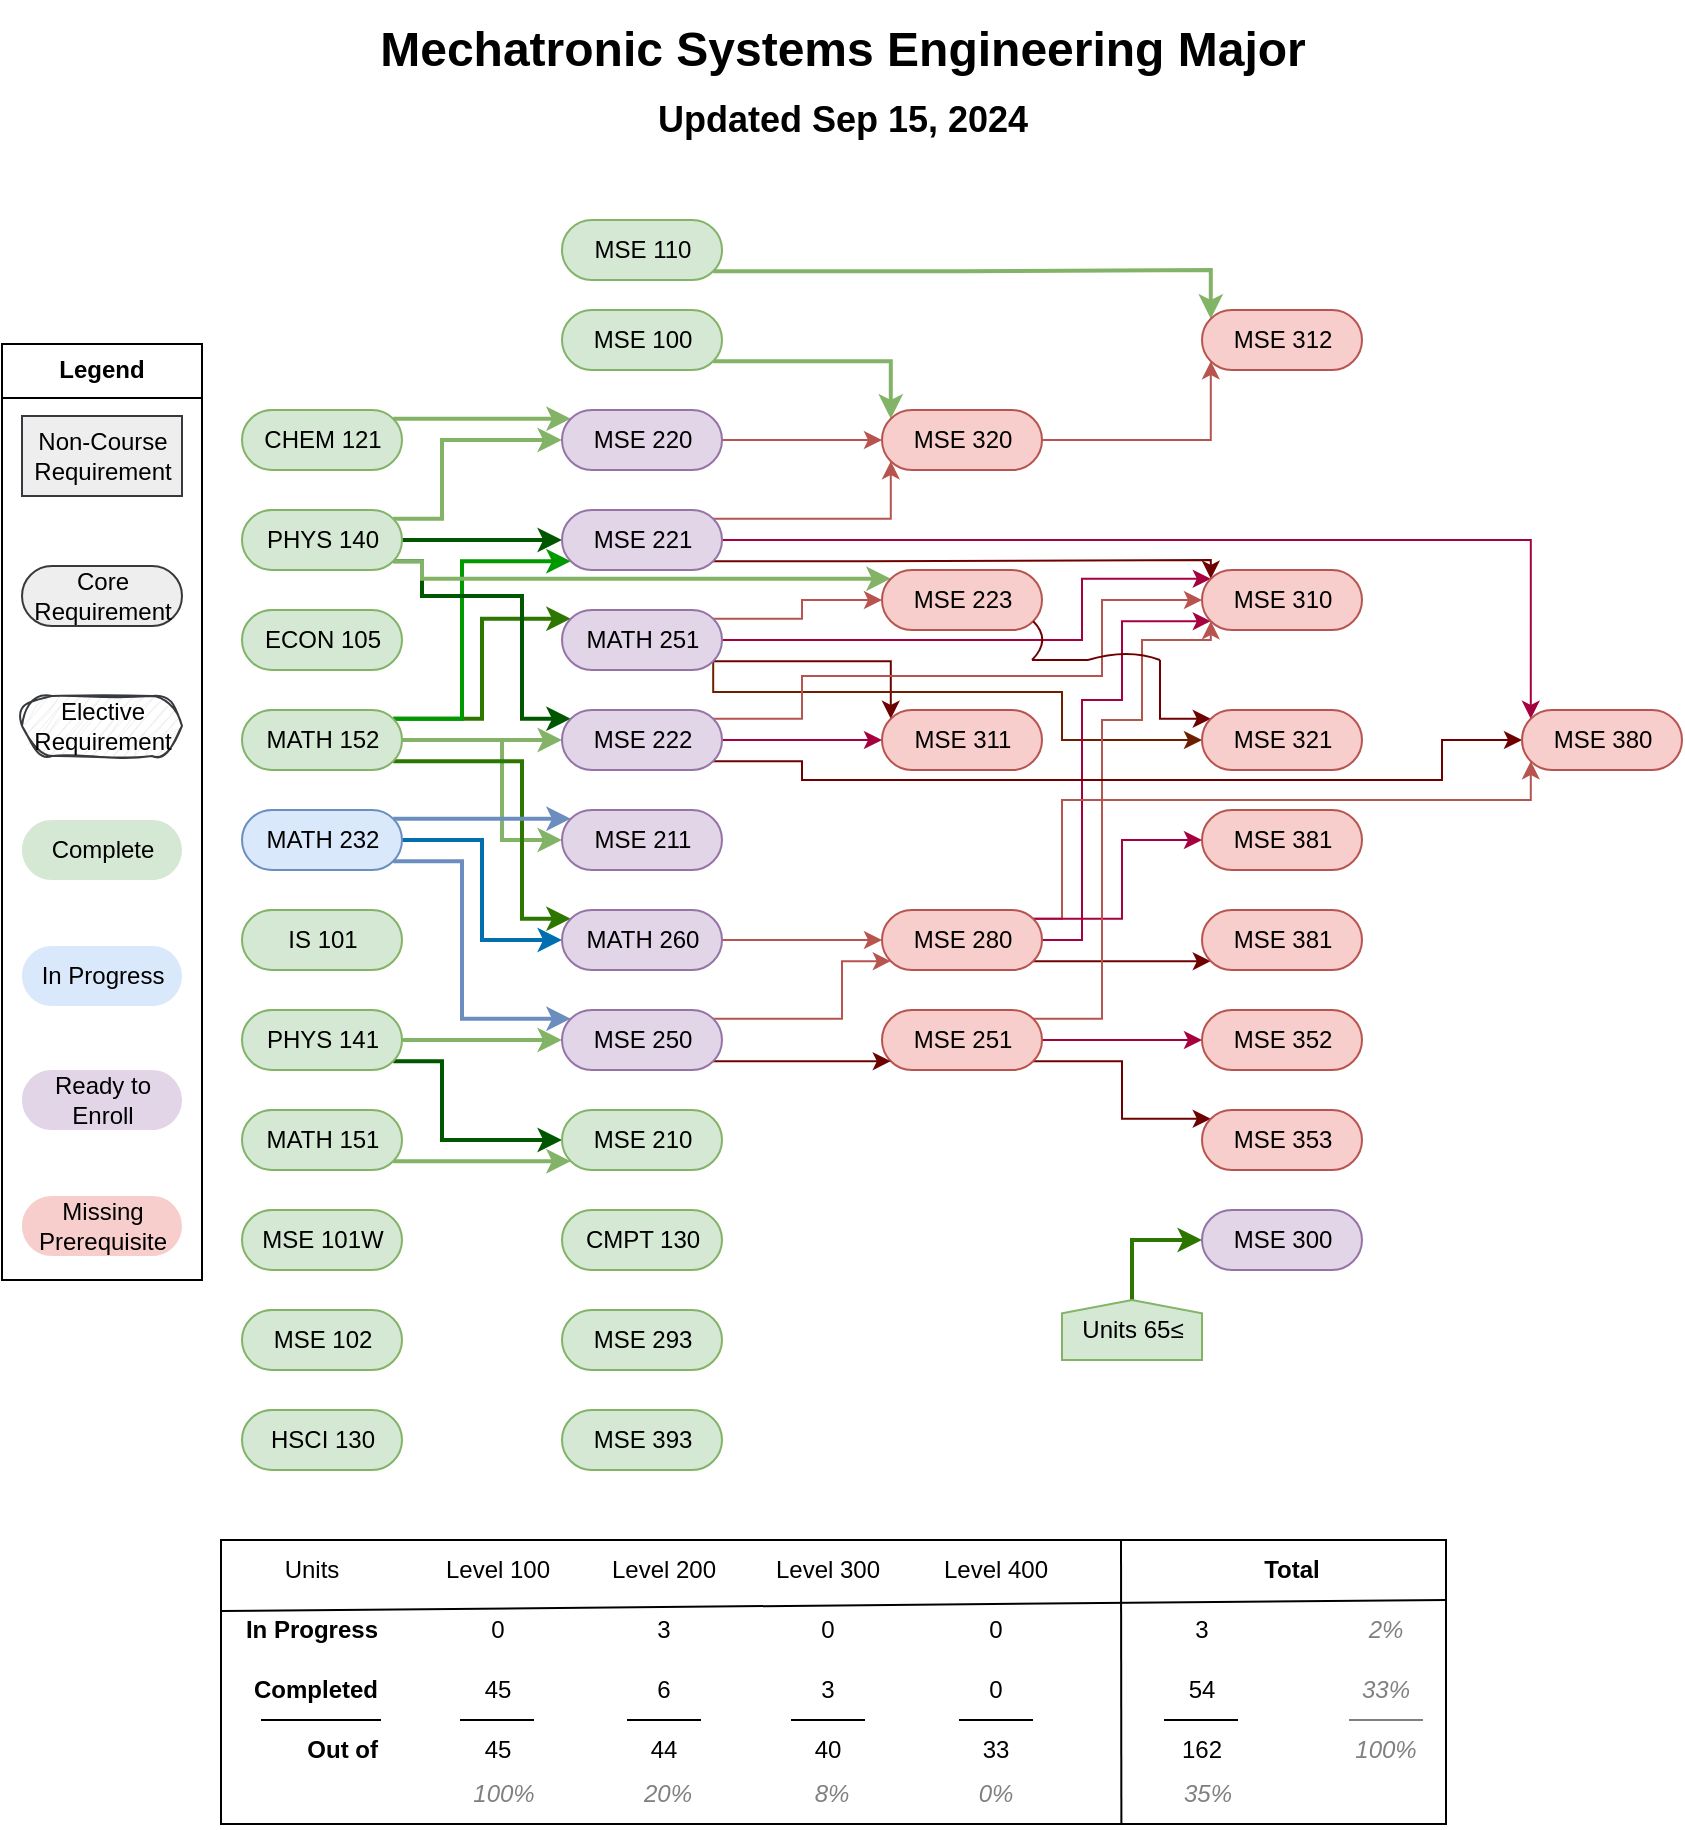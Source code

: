 <mxfile version="25.0.1">
  <diagram id="Kzw8JMVsdLsNCEqsxceb" name="Page-1">
    <mxGraphModel dx="792" dy="1141" grid="1" gridSize="2" guides="1" tooltips="1" connect="1" arrows="1" fold="1" page="1" pageScale="1" pageWidth="850" pageHeight="1100" background="#ffffff" math="0" shadow="0">
      <root>
        <mxCell id="0" />
        <mxCell id="HKDICo--rmemcoH3mQtk-15" value="Background" parent="0" visible="0" />
        <mxCell id="HKDICo--rmemcoH3mQtk-16" value="" style="rounded=0;whiteSpace=wrap;html=1;strokeColor=none;" parent="HKDICo--rmemcoH3mQtk-15" vertex="1">
          <mxGeometry y="30" width="850" height="948" as="geometry" />
        </mxCell>
        <mxCell id="1" value="Diagram" parent="0" />
        <mxCell id="Erz5tiZZ1zlOBueHpwNa-51" style="edgeStyle=orthogonalEdgeStyle;rounded=0;jumpStyle=none;orthogonalLoop=1;jettySize=auto;html=1;exitX=0;exitY=0;exitDx=75.605;exitDy=4.395;exitPerimeter=0;entryX=0;entryY=0;entryDx=4.395;entryDy=4.395;entryPerimeter=0;fillColor=#d5e8d4;strokeColor=#82b366;strokeWidth=2;" parent="1" source="Erz5tiZZ1zlOBueHpwNa-1" target="Erz5tiZZ1zlOBueHpwNa-16" edge="1">
          <mxGeometry relative="1" as="geometry" />
        </mxCell>
        <object label="CHEM 121" Course="General Chemistry I w/ Lab" Department="CHEM" Code="121" Units="4" id="Erz5tiZZ1zlOBueHpwNa-1">
          <mxCell style="html=1;dashed=0;whitespace=wrap;shape=mxgraph.dfd.start;fillColor=#d5e8d4;strokeColor=#82b366;" parent="1" vertex="1">
            <mxGeometry x="125" y="245" width="80" height="30" as="geometry" />
          </mxCell>
        </object>
        <object label="CMPT 130" Course="Intro to Computer Programming I" Department="CMPT" Code="130" Units="3" id="Erz5tiZZ1zlOBueHpwNa-2">
          <mxCell style="html=1;dashed=0;whitespace=wrap;shape=mxgraph.dfd.start;fillColor=#d5e8d4;strokeColor=#82b366;" parent="1" vertex="1">
            <mxGeometry x="285" y="645" width="80" height="30" as="geometry" />
          </mxCell>
        </object>
        <mxCell id="Erz5tiZZ1zlOBueHpwNa-30" style="edgeStyle=orthogonalEdgeStyle;rounded=0;orthogonalLoop=1;jettySize=auto;html=1;exitX=0;exitY=0;exitDx=75.605;exitDy=25.605;exitPerimeter=0;entryX=0;entryY=0;entryDx=4.395;entryDy=25.605;entryPerimeter=0;fillColor=#d5e8d4;strokeColor=#82b366;strokeWidth=2;" parent="1" source="Erz5tiZZ1zlOBueHpwNa-3" target="Erz5tiZZ1zlOBueHpwNa-19" edge="1">
          <mxGeometry relative="1" as="geometry" />
        </mxCell>
        <object label="MATH 151" Course="Calculus I with Review" Department="MATH" Code="150" Units="4" id="Erz5tiZZ1zlOBueHpwNa-3">
          <mxCell style="html=1;dashed=0;whitespace=wrap;shape=mxgraph.dfd.start;fillColor=#d5e8d4;strokeColor=#82b366;" parent="1" vertex="1">
            <mxGeometry x="125" y="595" width="80" height="30" as="geometry" />
          </mxCell>
        </object>
        <mxCell id="Erz5tiZZ1zlOBueHpwNa-44" style="edgeStyle=orthogonalEdgeStyle;rounded=0;orthogonalLoop=1;jettySize=auto;html=1;exitX=0;exitY=0;exitDx=75.605;exitDy=4.395;exitPerimeter=0;entryX=0;entryY=0;entryDx=4.395;entryDy=4.395;entryPerimeter=0;fillColor=#60a917;strokeColor=#2D7600;strokeWidth=2;" parent="1" source="Erz5tiZZ1zlOBueHpwNa-4" target="Erz5tiZZ1zlOBueHpwNa-18" edge="1">
          <mxGeometry relative="1" as="geometry">
            <Array as="points">
              <mxPoint x="245" y="399" />
              <mxPoint x="245" y="349" />
            </Array>
          </mxGeometry>
        </mxCell>
        <mxCell id="Erz5tiZZ1zlOBueHpwNa-45" style="edgeStyle=orthogonalEdgeStyle;rounded=0;orthogonalLoop=1;jettySize=auto;html=1;exitX=1;exitY=0.5;exitDx=0;exitDy=0;exitPerimeter=0;entryX=0;entryY=0.5;entryDx=0;entryDy=0;entryPerimeter=0;fillColor=#d5e8d4;strokeColor=#82b366;strokeWidth=2;gradientColor=#97d077;" parent="1" source="Erz5tiZZ1zlOBueHpwNa-4" target="Erz5tiZZ1zlOBueHpwNa-15" edge="1">
          <mxGeometry relative="1" as="geometry">
            <Array as="points">
              <mxPoint x="255" y="410" />
              <mxPoint x="255" y="460" />
            </Array>
          </mxGeometry>
        </mxCell>
        <mxCell id="Erz5tiZZ1zlOBueHpwNa-48" style="edgeStyle=orthogonalEdgeStyle;rounded=0;orthogonalLoop=1;jettySize=auto;html=1;exitX=0;exitY=0;exitDx=75.605;exitDy=25.605;exitPerimeter=0;entryX=0;entryY=0;entryDx=4.395;entryDy=4.395;entryPerimeter=0;jumpStyle=none;fillColor=#60a917;strokeColor=#2D7600;strokeWidth=2;" parent="1" source="Erz5tiZZ1zlOBueHpwNa-4" target="Erz5tiZZ1zlOBueHpwNa-17" edge="1">
          <mxGeometry relative="1" as="geometry">
            <Array as="points">
              <mxPoint x="265" y="421" />
              <mxPoint x="265" y="499" />
            </Array>
          </mxGeometry>
        </mxCell>
        <mxCell id="Erz5tiZZ1zlOBueHpwNa-54" style="edgeStyle=orthogonalEdgeStyle;rounded=0;jumpStyle=none;orthogonalLoop=1;jettySize=auto;html=1;exitX=0;exitY=0;exitDx=75.605;exitDy=4.395;exitPerimeter=0;entryX=0;entryY=0;entryDx=4.395;entryDy=25.605;entryPerimeter=0;fillColor=#cdeb8b;strokeColor=#009900;strokeWidth=2;" parent="1" source="Erz5tiZZ1zlOBueHpwNa-4" target="Erz5tiZZ1zlOBueHpwNa-27" edge="1">
          <mxGeometry relative="1" as="geometry">
            <Array as="points">
              <mxPoint x="235" y="399" />
              <mxPoint x="235" y="321" />
            </Array>
          </mxGeometry>
        </mxCell>
        <mxCell id="Erz5tiZZ1zlOBueHpwNa-57" style="edgeStyle=orthogonalEdgeStyle;rounded=0;jumpStyle=none;orthogonalLoop=1;jettySize=auto;html=1;exitX=1;exitY=0.5;exitDx=0;exitDy=0;exitPerimeter=0;entryX=0;entryY=0.5;entryDx=0;entryDy=0;entryPerimeter=0;fillColor=#d5e8d4;strokeColor=#82b366;strokeWidth=2;gradientColor=#97d077;" parent="1" source="Erz5tiZZ1zlOBueHpwNa-4" target="Erz5tiZZ1zlOBueHpwNa-26" edge="1">
          <mxGeometry relative="1" as="geometry" />
        </mxCell>
        <object label="MATH 152" Course="Calculus II" Department="MATH" Code="152" Units="3" id="Erz5tiZZ1zlOBueHpwNa-4">
          <mxCell style="html=1;dashed=0;whitespace=wrap;shape=mxgraph.dfd.start;fillColor=#d5e8d4;strokeColor=#82b366;" parent="1" vertex="1">
            <mxGeometry x="125" y="395" width="80" height="30" as="geometry" />
          </mxCell>
        </object>
        <mxCell id="Erz5tiZZ1zlOBueHpwNa-88" style="edgeStyle=orthogonalEdgeStyle;rounded=0;jumpStyle=none;orthogonalLoop=1;jettySize=auto;html=1;exitX=0;exitY=0;exitDx=75.605;exitDy=25.605;exitPerimeter=0;entryX=0;entryY=0;entryDx=4.395;entryDy=4.395;entryPerimeter=0;fillColor=#d5e8d4;strokeColor=#82b366;strokeWidth=2;" parent="1" source="Erz5tiZZ1zlOBueHpwNa-5" target="Erz5tiZZ1zlOBueHpwNa-85" edge="1">
          <mxGeometry relative="1" as="geometry" />
        </mxCell>
        <object label="MSE 100" Course="Engineering Graphics and Design" Department="MSE" Code="100" Units="3" id="Erz5tiZZ1zlOBueHpwNa-5">
          <mxCell style="html=1;dashed=0;whitespace=wrap;shape=mxgraph.dfd.start;fillColor=#d5e8d4;strokeColor=#82b366;" parent="1" vertex="1">
            <mxGeometry x="285" y="195" width="80" height="30" as="geometry" />
          </mxCell>
        </object>
        <object label="MSE 101W" Course="Process, Form, and Convention in Professional Genres" Department="MSE" Code="101W" Units="3" id="Erz5tiZZ1zlOBueHpwNa-6">
          <mxCell style="html=1;dashed=0;whitespace=wrap;shape=mxgraph.dfd.start;fillColor=#d5e8d4;strokeColor=#82b366;" parent="1" vertex="1">
            <mxGeometry x="125" y="645" width="80" height="30" as="geometry" />
          </mxCell>
        </object>
        <object label="MSE 102" Course="Applied Science, Technology, and Society" Department="MSE" Code="102" Units="3" id="Erz5tiZZ1zlOBueHpwNa-7">
          <mxCell style="html=1;dashed=0;whitespace=wrap;shape=mxgraph.dfd.start;fillColor=#d5e8d4;strokeColor=#82b366;" parent="1" vertex="1">
            <mxGeometry x="125" y="695" width="80" height="30" as="geometry" />
          </mxCell>
        </object>
        <mxCell id="Erz5tiZZ1zlOBueHpwNa-92" style="edgeStyle=orthogonalEdgeStyle;rounded=0;jumpStyle=none;orthogonalLoop=1;jettySize=auto;html=1;exitX=0;exitY=0;exitDx=75.605;exitDy=25.605;exitPerimeter=0;entryX=0;entryY=0;entryDx=4.395;entryDy=4.395;entryPerimeter=0;strokeWidth=2;fillColor=#d5e8d4;strokeColor=#82b366;" parent="1" source="Erz5tiZZ1zlOBueHpwNa-8" target="Erz5tiZZ1zlOBueHpwNa-84" edge="1">
          <mxGeometry relative="1" as="geometry" />
        </mxCell>
        <object label="MSE 110" Course="Mechatronics Design I" Department="MSE" Code="110" Units="3" id="Erz5tiZZ1zlOBueHpwNa-8">
          <mxCell style="html=1;dashed=0;whitespace=wrap;shape=mxgraph.dfd.start;fillColor=#d5e8d4;strokeColor=#82b366;" parent="1" vertex="1">
            <mxGeometry x="285" y="150" width="80" height="30" as="geometry" />
          </mxCell>
        </object>
        <mxCell id="Erz5tiZZ1zlOBueHpwNa-52" style="edgeStyle=orthogonalEdgeStyle;rounded=0;jumpStyle=none;orthogonalLoop=1;jettySize=auto;html=1;exitX=0;exitY=0;exitDx=75.605;exitDy=4.395;exitPerimeter=0;entryX=0;entryY=0.5;entryDx=0;entryDy=0;entryPerimeter=0;fillColor=#d5e8d4;strokeColor=#82b366;strokeWidth=2;" parent="1" source="Erz5tiZZ1zlOBueHpwNa-9" target="Erz5tiZZ1zlOBueHpwNa-16" edge="1">
          <mxGeometry relative="1" as="geometry">
            <Array as="points">
              <mxPoint x="225" y="299" />
              <mxPoint x="225" y="260" />
            </Array>
          </mxGeometry>
        </mxCell>
        <mxCell id="Erz5tiZZ1zlOBueHpwNa-53" style="edgeStyle=orthogonalEdgeStyle;rounded=0;jumpStyle=none;orthogonalLoop=1;jettySize=auto;html=1;exitX=1;exitY=0.5;exitDx=0;exitDy=0;exitPerimeter=0;entryX=0;entryY=0.5;entryDx=0;entryDy=0;entryPerimeter=0;fillColor=#008a00;strokeColor=#005700;strokeWidth=2;" parent="1" source="Erz5tiZZ1zlOBueHpwNa-9" target="Erz5tiZZ1zlOBueHpwNa-27" edge="1">
          <mxGeometry relative="1" as="geometry" />
        </mxCell>
        <mxCell id="Erz5tiZZ1zlOBueHpwNa-56" style="edgeStyle=orthogonalEdgeStyle;rounded=0;jumpStyle=none;orthogonalLoop=1;jettySize=auto;html=1;exitX=0;exitY=0;exitDx=75.605;exitDy=25.605;exitPerimeter=0;entryX=0;entryY=0;entryDx=4.395;entryDy=4.395;entryPerimeter=0;fillColor=#008a00;strokeColor=#005700;strokeWidth=2;" parent="1" source="Erz5tiZZ1zlOBueHpwNa-9" target="Erz5tiZZ1zlOBueHpwNa-26" edge="1">
          <mxGeometry relative="1" as="geometry">
            <Array as="points">
              <mxPoint x="215" y="321" />
              <mxPoint x="215" y="338" />
              <mxPoint x="265" y="338" />
              <mxPoint x="265" y="399" />
            </Array>
          </mxGeometry>
        </mxCell>
        <mxCell id="Erz5tiZZ1zlOBueHpwNa-65" style="edgeStyle=orthogonalEdgeStyle;rounded=0;jumpStyle=none;orthogonalLoop=1;jettySize=auto;html=1;exitX=0;exitY=0;exitDx=75.605;exitDy=25.605;exitPerimeter=0;entryX=0;entryY=0;entryDx=4.395;entryDy=4.395;entryPerimeter=0;fillColor=#d5e8d4;strokeColor=#82b366;strokeWidth=2;" parent="1" source="Erz5tiZZ1zlOBueHpwNa-9" target="Erz5tiZZ1zlOBueHpwNa-25" edge="1">
          <mxGeometry relative="1" as="geometry">
            <Array as="points">
              <mxPoint x="215" y="321" />
              <mxPoint x="215" y="329" />
            </Array>
          </mxGeometry>
        </mxCell>
        <object label="PHYS 140" Course="Studio Physics - Mechanics and Modern Physics" Department="PHYS" Code="140" Units="4" id="Erz5tiZZ1zlOBueHpwNa-9">
          <mxCell style="html=1;dashed=0;whitespace=wrap;shape=mxgraph.dfd.start;fillColor=#d5e8d4;strokeColor=#82b366;" parent="1" vertex="1">
            <mxGeometry x="125" y="295" width="80" height="30" as="geometry" />
          </mxCell>
        </object>
        <mxCell id="Erz5tiZZ1zlOBueHpwNa-66" style="edgeStyle=orthogonalEdgeStyle;rounded=0;jumpStyle=none;orthogonalLoop=1;jettySize=auto;html=1;exitX=0;exitY=0;exitDx=75.605;exitDy=25.605;exitPerimeter=0;entryX=0;entryY=0.5;entryDx=0;entryDy=0;entryPerimeter=0;fillColor=#008a00;strokeColor=#005700;strokeWidth=2;" parent="1" source="Erz5tiZZ1zlOBueHpwNa-10" target="Erz5tiZZ1zlOBueHpwNa-19" edge="1">
          <mxGeometry relative="1" as="geometry">
            <Array as="points">
              <mxPoint x="225" y="571" />
              <mxPoint x="225" y="610" />
            </Array>
          </mxGeometry>
        </mxCell>
        <mxCell id="Erz5tiZZ1zlOBueHpwNa-67" style="edgeStyle=orthogonalEdgeStyle;rounded=0;jumpStyle=none;orthogonalLoop=1;jettySize=auto;html=1;exitX=1;exitY=0.5;exitDx=0;exitDy=0;exitPerimeter=0;entryX=0;entryY=0.5;entryDx=0;entryDy=0;entryPerimeter=0;fillColor=#d5e8d4;strokeColor=#82b366;strokeWidth=2;" parent="1" source="Erz5tiZZ1zlOBueHpwNa-10" target="Erz5tiZZ1zlOBueHpwNa-24" edge="1">
          <mxGeometry relative="1" as="geometry" />
        </mxCell>
        <object label="PHYS 141" Course="Studio Physics - Optics, Electricity and Magnetism" Department="PHYS" Code="141" Units="4" id="Erz5tiZZ1zlOBueHpwNa-10">
          <mxCell style="html=1;dashed=0;whitespace=wrap;shape=mxgraph.dfd.start;fillColor=#d5e8d4;strokeColor=#82b366;" parent="1" vertex="1">
            <mxGeometry x="125" y="545" width="80" height="30" as="geometry" />
          </mxCell>
        </object>
        <object label="ECON 105" Course="Principles of Macroeconomics" Department="ECON" Code="105" Units="4" id="Erz5tiZZ1zlOBueHpwNa-11">
          <mxCell style="html=1;dashed=0;whitespace=wrap;shape=mxgraph.dfd.start;fillColor=#d5e8d4;strokeColor=#82b366;" parent="1" vertex="1">
            <mxGeometry x="125" y="345" width="80" height="30" as="geometry" />
          </mxCell>
        </object>
        <object label="HSCI 130" Course="Foundations of Health Science" Department="HSCI" Code="130" Units="4" id="Erz5tiZZ1zlOBueHpwNa-12">
          <mxCell style="html=1;dashed=0;whitespace=wrap;shape=mxgraph.dfd.start;fillColor=#d5e8d4;strokeColor=#82b366;" parent="1" vertex="1">
            <mxGeometry x="125" y="745" width="80" height="30" as="geometry" />
          </mxCell>
        </object>
        <object label="IS 101" Course="Global Challenges of the 21st Century: An Introduction to International Studies" Department="IS" Code="101" Units="3" id="Erz5tiZZ1zlOBueHpwNa-13">
          <mxCell style="html=1;dashed=0;whitespace=wrap;shape=mxgraph.dfd.start;fillColor=#d5e8d4;strokeColor=#82b366;" parent="1" vertex="1">
            <mxGeometry x="125" y="495" width="80" height="30" as="geometry" />
          </mxCell>
        </object>
        <mxCell id="Erz5tiZZ1zlOBueHpwNa-47" style="edgeStyle=orthogonalEdgeStyle;rounded=0;orthogonalLoop=1;jettySize=auto;html=1;exitX=1;exitY=0.5;exitDx=0;exitDy=0;exitPerimeter=0;entryX=0;entryY=0.5;entryDx=0;entryDy=0;entryPerimeter=0;fillColor=#1ba1e2;strokeColor=#006EAF;strokeWidth=2;" parent="1" source="Erz5tiZZ1zlOBueHpwNa-14" target="Erz5tiZZ1zlOBueHpwNa-17" edge="1">
          <mxGeometry relative="1" as="geometry" />
        </mxCell>
        <mxCell id="Erz5tiZZ1zlOBueHpwNa-68" style="edgeStyle=orthogonalEdgeStyle;rounded=0;jumpStyle=none;orthogonalLoop=1;jettySize=auto;html=1;exitX=0;exitY=0;exitDx=75.605;exitDy=4.395;exitPerimeter=0;entryX=0;entryY=0;entryDx=4.395;entryDy=4.395;entryPerimeter=0;strokeWidth=2;fillColor=#dae8fc;strokeColor=#6c8ebf;" parent="1" source="Erz5tiZZ1zlOBueHpwNa-14" target="Erz5tiZZ1zlOBueHpwNa-15" edge="1">
          <mxGeometry relative="1" as="geometry" />
        </mxCell>
        <mxCell id="Erz5tiZZ1zlOBueHpwNa-69" style="edgeStyle=orthogonalEdgeStyle;rounded=0;jumpStyle=none;orthogonalLoop=1;jettySize=auto;html=1;exitX=0;exitY=0;exitDx=75.605;exitDy=25.605;exitPerimeter=0;entryX=0;entryY=0;entryDx=4.395;entryDy=4.395;entryPerimeter=0;fillColor=#dae8fc;strokeColor=#6c8ebf;strokeWidth=2;" parent="1" source="Erz5tiZZ1zlOBueHpwNa-14" target="Erz5tiZZ1zlOBueHpwNa-24" edge="1">
          <mxGeometry relative="1" as="geometry">
            <Array as="points">
              <mxPoint x="235" y="471" />
              <mxPoint x="235" y="549" />
            </Array>
          </mxGeometry>
        </mxCell>
        <object label="MATH 232" Course="Applied Linear Algebra" Department="MATH" Code="232" Units="3" id="Erz5tiZZ1zlOBueHpwNa-14">
          <mxCell style="html=1;dashed=0;whitespace=wrap;shape=mxgraph.dfd.start;fillColor=#dae8fc;strokeColor=#6c8ebf;" parent="1" vertex="1">
            <mxGeometry x="125" y="445" width="80" height="30" as="geometry" />
          </mxCell>
        </object>
        <object label="MSE 211" Course="Computational Methods for Engineers" Department="MSE" Code="211" Units="3" id="Erz5tiZZ1zlOBueHpwNa-15">
          <mxCell style="html=1;dashed=0;whitespace=wrap;shape=mxgraph.dfd.start;fillColor=#e1d5e7;strokeColor=#9673a6;" parent="1" vertex="1">
            <mxGeometry x="285" y="445" width="80" height="30" as="geometry" />
          </mxCell>
        </object>
        <mxCell id="Erz5tiZZ1zlOBueHpwNa-87" style="edgeStyle=orthogonalEdgeStyle;rounded=0;jumpStyle=none;orthogonalLoop=1;jettySize=auto;html=1;exitX=1;exitY=0.5;exitDx=0;exitDy=0;exitPerimeter=0;entryX=0;entryY=0.5;entryDx=0;entryDy=0;entryPerimeter=0;fillColor=#f8cecc;strokeColor=#b85450;" parent="1" source="Erz5tiZZ1zlOBueHpwNa-16" target="Erz5tiZZ1zlOBueHpwNa-85" edge="1">
          <mxGeometry relative="1" as="geometry" />
        </mxCell>
        <object label="MSE 220" Course="Engineering Materials" Department="MSE" Code="220" Units="3" id="Erz5tiZZ1zlOBueHpwNa-16">
          <mxCell style="html=1;dashed=0;whitespace=wrap;shape=mxgraph.dfd.start;fillColor=#e1d5e7;strokeColor=#9673a6;" parent="1" vertex="1">
            <mxGeometry x="285" y="245" width="80" height="30" as="geometry" />
          </mxCell>
        </object>
        <mxCell id="Erz5tiZZ1zlOBueHpwNa-73" style="edgeStyle=orthogonalEdgeStyle;rounded=0;jumpStyle=none;orthogonalLoop=1;jettySize=auto;html=1;exitX=1;exitY=0.5;exitDx=0;exitDy=0;exitPerimeter=0;entryX=0;entryY=0.5;entryDx=0;entryDy=0;entryPerimeter=0;fillColor=#f8cecc;strokeColor=#b85450;" parent="1" source="Erz5tiZZ1zlOBueHpwNa-17" target="Erz5tiZZ1zlOBueHpwNa-22" edge="1">
          <mxGeometry relative="1" as="geometry" />
        </mxCell>
        <object label="MATH 260" Course="Introduction to Ordinary Differential Equations" Department="MATH" Code="260" Units="3" id="Erz5tiZZ1zlOBueHpwNa-17">
          <mxCell style="html=1;dashed=0;whitespace=wrap;shape=mxgraph.dfd.start;fillColor=#e1d5e7;strokeColor=#9673a6;" parent="1" vertex="1">
            <mxGeometry x="285" y="495" width="80" height="30" as="geometry" />
          </mxCell>
        </object>
        <mxCell id="Erz5tiZZ1zlOBueHpwNa-74" style="edgeStyle=orthogonalEdgeStyle;rounded=0;jumpStyle=none;orthogonalLoop=1;jettySize=auto;html=1;exitX=0;exitY=0;exitDx=75.605;exitDy=4.395;exitPerimeter=0;entryX=0;entryY=0.5;entryDx=0;entryDy=0;entryPerimeter=0;fillColor=#f8cecc;strokeColor=#b85450;" parent="1" source="Erz5tiZZ1zlOBueHpwNa-18" target="Erz5tiZZ1zlOBueHpwNa-25" edge="1">
          <mxGeometry relative="1" as="geometry" />
        </mxCell>
        <mxCell id="Erz5tiZZ1zlOBueHpwNa-77" style="edgeStyle=orthogonalEdgeStyle;rounded=0;jumpStyle=none;orthogonalLoop=1;jettySize=auto;html=1;exitX=1;exitY=0.5;exitDx=0;exitDy=0;exitPerimeter=0;entryX=0;entryY=0;entryDx=4.395;entryDy=4.395;entryPerimeter=0;fillColor=#d80073;strokeColor=#A50040;" parent="1" source="Erz5tiZZ1zlOBueHpwNa-18" target="Erz5tiZZ1zlOBueHpwNa-75" edge="1">
          <mxGeometry relative="1" as="geometry">
            <Array as="points">
              <mxPoint x="545" y="360" />
              <mxPoint x="545" y="329" />
            </Array>
          </mxGeometry>
        </mxCell>
        <mxCell id="Erz5tiZZ1zlOBueHpwNa-82" style="edgeStyle=orthogonalEdgeStyle;rounded=0;jumpStyle=none;orthogonalLoop=1;jettySize=auto;html=1;exitX=0;exitY=0;exitDx=75.605;exitDy=25.605;exitPerimeter=0;entryX=0;entryY=0;entryDx=4.395;entryDy=4.395;entryPerimeter=0;fillColor=#a20025;strokeColor=#6F0000;" parent="1" source="Erz5tiZZ1zlOBueHpwNa-18" target="Erz5tiZZ1zlOBueHpwNa-81" edge="1">
          <mxGeometry relative="1" as="geometry" />
        </mxCell>
        <mxCell id="Erz5tiZZ1zlOBueHpwNa-100" style="edgeStyle=orthogonalEdgeStyle;rounded=0;jumpStyle=none;orthogonalLoop=1;jettySize=auto;html=1;exitX=0;exitY=0;exitDx=75.605;exitDy=25.605;exitPerimeter=0;entryX=0;entryY=0.5;entryDx=0;entryDy=0;entryPerimeter=0;fillColor=#a0522d;strokeColor=#6D1F00;" parent="1" source="Erz5tiZZ1zlOBueHpwNa-18" target="Erz5tiZZ1zlOBueHpwNa-98" edge="1">
          <mxGeometry relative="1" as="geometry">
            <Array as="points">
              <mxPoint x="361" y="386" />
              <mxPoint x="535" y="386" />
              <mxPoint x="535" y="410" />
            </Array>
          </mxGeometry>
        </mxCell>
        <object label="MATH 251" Course="Calculus III" Department="MATH" Code="251" Units="3" id="Erz5tiZZ1zlOBueHpwNa-18">
          <mxCell style="html=1;dashed=0;whitespace=wrap;shape=mxgraph.dfd.start;fillColor=#e1d5e7;strokeColor=#9673a6;" parent="1" vertex="1">
            <mxGeometry x="285" y="345" width="80" height="30" as="geometry" />
          </mxCell>
        </object>
        <object label="MSE 210" Course="Engineering Measurement and Data Analysis" Department="MSE" Code="210" Units="3" id="Erz5tiZZ1zlOBueHpwNa-19">
          <mxCell style="html=1;dashed=0;whitespace=wrap;shape=mxgraph.dfd.start;fillColor=#d5e8d4;strokeColor=#82b366;" parent="1" vertex="1">
            <mxGeometry x="285" y="595" width="80" height="30" as="geometry" />
          </mxCell>
        </object>
        <object label="MSE 393" Course="Engineering Graphics and Design" Department="MSE" Code="100" Units="3" id="Erz5tiZZ1zlOBueHpwNa-20">
          <mxCell style="html=1;dashed=0;whitespace=wrap;shape=mxgraph.dfd.start;fillColor=#d5e8d4;strokeColor=#82b366;" parent="1" vertex="1">
            <mxGeometry x="285" y="745" width="80" height="30" as="geometry" />
          </mxCell>
        </object>
        <object label="MSE 293" Course="Engineering Graphics and Design" Department="MSE" Code="100" Units="3" id="Erz5tiZZ1zlOBueHpwNa-21">
          <mxCell style="html=1;dashed=0;whitespace=wrap;shape=mxgraph.dfd.start;fillColor=#d5e8d4;strokeColor=#82b366;" parent="1" vertex="1">
            <mxGeometry x="285" y="695" width="80" height="30" as="geometry" />
          </mxCell>
        </object>
        <mxCell id="Erz5tiZZ1zlOBueHpwNa-79" style="edgeStyle=orthogonalEdgeStyle;rounded=0;jumpStyle=none;orthogonalLoop=1;jettySize=auto;html=1;exitX=1;exitY=0.5;exitDx=0;exitDy=0;exitPerimeter=0;entryX=0;entryY=0;entryDx=4.395;entryDy=25.605;entryPerimeter=0;fillColor=#d80073;strokeColor=#A50040;" parent="1" source="Erz5tiZZ1zlOBueHpwNa-22" target="Erz5tiZZ1zlOBueHpwNa-75" edge="1">
          <mxGeometry relative="1" as="geometry">
            <Array as="points">
              <mxPoint x="545" y="510" />
              <mxPoint x="545" y="390" />
              <mxPoint x="565" y="390" />
              <mxPoint x="565" y="351" />
            </Array>
          </mxGeometry>
        </mxCell>
        <mxCell id="Erz5tiZZ1zlOBueHpwNa-106" style="edgeStyle=orthogonalEdgeStyle;rounded=0;jumpStyle=none;orthogonalLoop=1;jettySize=auto;html=1;exitX=0;exitY=0;exitDx=75.605;exitDy=25.605;exitPerimeter=0;entryX=0;entryY=0;entryDx=4.395;entryDy=25.605;entryPerimeter=0;fillColor=#a20025;strokeColor=#6F0000;" parent="1" source="Erz5tiZZ1zlOBueHpwNa-22" target="Erz5tiZZ1zlOBueHpwNa-93" edge="1">
          <mxGeometry relative="1" as="geometry" />
        </mxCell>
        <mxCell id="Erz5tiZZ1zlOBueHpwNa-110" style="edgeStyle=orthogonalEdgeStyle;rounded=0;jumpStyle=none;orthogonalLoop=1;jettySize=auto;html=1;exitX=0;exitY=0;exitDx=75.605;exitDy=4.395;exitPerimeter=0;entryX=0;entryY=0;entryDx=4.395;entryDy=25.605;entryPerimeter=0;fillColor=#f8cecc;strokeColor=#b85450;" parent="1" source="Erz5tiZZ1zlOBueHpwNa-22" target="Erz5tiZZ1zlOBueHpwNa-107" edge="1">
          <mxGeometry relative="1" as="geometry">
            <Array as="points">
              <mxPoint x="535" y="499" />
              <mxPoint x="535" y="440" />
              <mxPoint x="769" y="440" />
            </Array>
          </mxGeometry>
        </mxCell>
        <mxCell id="Erz5tiZZ1zlOBueHpwNa-112" style="edgeStyle=orthogonalEdgeStyle;rounded=0;jumpStyle=none;orthogonalLoop=1;jettySize=auto;html=1;exitX=0;exitY=0;exitDx=75.605;exitDy=4.395;exitPerimeter=0;entryX=0;entryY=0.5;entryDx=0;entryDy=0;entryPerimeter=0;fillColor=#d80073;strokeColor=#A50040;" parent="1" source="Erz5tiZZ1zlOBueHpwNa-22" target="Erz5tiZZ1zlOBueHpwNa-111" edge="1">
          <mxGeometry relative="1" as="geometry" />
        </mxCell>
        <object label="MSE 280" Course="Linear Systems" Department="MSE" Code="280" Units="3" id="Erz5tiZZ1zlOBueHpwNa-22">
          <mxCell style="html=1;dashed=0;whitespace=wrap;shape=mxgraph.dfd.start;fillColor=#f8cecc;strokeColor=#b85450;" parent="1" vertex="1">
            <mxGeometry x="445" y="495" width="80" height="30" as="geometry" />
          </mxCell>
        </object>
        <mxCell id="Erz5tiZZ1zlOBueHpwNa-80" style="edgeStyle=orthogonalEdgeStyle;rounded=0;jumpStyle=none;orthogonalLoop=1;jettySize=auto;html=1;exitX=0;exitY=0;exitDx=75.605;exitDy=4.395;exitPerimeter=0;entryX=0;entryY=0;entryDx=4.395;entryDy=25.605;entryPerimeter=0;fillColor=#f8cecc;strokeColor=#b85450;" parent="1" source="Erz5tiZZ1zlOBueHpwNa-23" target="Erz5tiZZ1zlOBueHpwNa-75" edge="1">
          <mxGeometry relative="1" as="geometry">
            <Array as="points">
              <mxPoint x="555" y="549" />
              <mxPoint x="555" y="400" />
              <mxPoint x="575" y="400" />
              <mxPoint x="575" y="360" />
              <mxPoint x="609" y="360" />
            </Array>
          </mxGeometry>
        </mxCell>
        <mxCell id="Erz5tiZZ1zlOBueHpwNa-103" style="edgeStyle=orthogonalEdgeStyle;rounded=0;jumpStyle=none;orthogonalLoop=1;jettySize=auto;html=1;exitX=1;exitY=0.5;exitDx=0;exitDy=0;exitPerimeter=0;entryX=0;entryY=0.5;entryDx=0;entryDy=0;entryPerimeter=0;fillColor=#d80073;strokeColor=#A50040;" parent="1" source="Erz5tiZZ1zlOBueHpwNa-23" target="Erz5tiZZ1zlOBueHpwNa-101" edge="1">
          <mxGeometry relative="1" as="geometry" />
        </mxCell>
        <mxCell id="Erz5tiZZ1zlOBueHpwNa-105" style="edgeStyle=orthogonalEdgeStyle;rounded=0;jumpStyle=none;orthogonalLoop=1;jettySize=auto;html=1;exitX=0;exitY=0;exitDx=75.605;exitDy=25.605;exitPerimeter=0;entryX=0;entryY=0;entryDx=4.395;entryDy=4.395;entryPerimeter=0;fillColor=#a20025;strokeColor=#6F0000;" parent="1" source="Erz5tiZZ1zlOBueHpwNa-23" target="Erz5tiZZ1zlOBueHpwNa-104" edge="1">
          <mxGeometry relative="1" as="geometry">
            <Array as="points">
              <mxPoint x="565" y="571" />
              <mxPoint x="565" y="599" />
            </Array>
          </mxGeometry>
        </mxCell>
        <object label="MSE 251" Course="Electronic Circuits" Department="MSE" Code="251" Units="4" id="Erz5tiZZ1zlOBueHpwNa-23">
          <mxCell style="html=1;dashed=0;whitespace=wrap;shape=mxgraph.dfd.start;fillColor=#f8cecc;strokeColor=#b85450;" parent="1" vertex="1">
            <mxGeometry x="445" y="545" width="80" height="30" as="geometry" />
          </mxCell>
        </object>
        <mxCell id="Erz5tiZZ1zlOBueHpwNa-71" style="edgeStyle=orthogonalEdgeStyle;rounded=0;jumpStyle=none;orthogonalLoop=1;jettySize=auto;html=1;exitX=0;exitY=0;exitDx=75.605;exitDy=25.605;exitPerimeter=0;entryX=0;entryY=0;entryDx=4.395;entryDy=25.605;entryPerimeter=0;fillColor=#a20025;strokeColor=#6F0000;" parent="1" source="Erz5tiZZ1zlOBueHpwNa-24" target="Erz5tiZZ1zlOBueHpwNa-23" edge="1">
          <mxGeometry relative="1" as="geometry" />
        </mxCell>
        <mxCell id="Erz5tiZZ1zlOBueHpwNa-72" style="edgeStyle=orthogonalEdgeStyle;rounded=0;jumpStyle=none;orthogonalLoop=1;jettySize=auto;html=1;exitX=0;exitY=0;exitDx=75.605;exitDy=4.395;exitPerimeter=0;entryX=0;entryY=0;entryDx=4.395;entryDy=25.605;entryPerimeter=0;fillColor=#f8cecc;strokeColor=#b85450;" parent="1" source="Erz5tiZZ1zlOBueHpwNa-24" target="Erz5tiZZ1zlOBueHpwNa-22" edge="1">
          <mxGeometry relative="1" as="geometry">
            <Array as="points">
              <mxPoint x="425" y="549" />
              <mxPoint x="425" y="521" />
            </Array>
          </mxGeometry>
        </mxCell>
        <object label="MSE 250" Course="Electric Circuits" Department="MSE" Code="250" Units="4" id="Erz5tiZZ1zlOBueHpwNa-24">
          <mxCell style="html=1;dashed=0;whitespace=wrap;shape=mxgraph.dfd.start;fillColor=#e1d5e7;strokeColor=#9673a6;" parent="1" vertex="1">
            <mxGeometry x="285" y="545" width="80" height="30" as="geometry" />
          </mxCell>
        </object>
        <object label="MSE 223" Course="Introduction to Fluid Mechanics" Department="MSE" Code="223" Units="4" id="Erz5tiZZ1zlOBueHpwNa-25">
          <mxCell style="html=1;dashed=0;whitespace=wrap;shape=mxgraph.dfd.start;fillColor=#f8cecc;strokeColor=#b85450;" parent="1" vertex="1">
            <mxGeometry x="445" y="325" width="80" height="30" as="geometry" />
          </mxCell>
        </object>
        <mxCell id="Erz5tiZZ1zlOBueHpwNa-78" style="edgeStyle=orthogonalEdgeStyle;rounded=0;jumpStyle=none;orthogonalLoop=1;jettySize=auto;html=1;exitX=0;exitY=0;exitDx=75.605;exitDy=4.395;exitPerimeter=0;entryX=0;entryY=0.5;entryDx=0;entryDy=0;entryPerimeter=0;fillColor=#f8cecc;strokeColor=#b85450;" parent="1" source="Erz5tiZZ1zlOBueHpwNa-26" target="Erz5tiZZ1zlOBueHpwNa-75" edge="1">
          <mxGeometry relative="1" as="geometry">
            <Array as="points">
              <mxPoint x="405" y="399" />
              <mxPoint x="405" y="378" />
              <mxPoint x="555" y="378" />
              <mxPoint x="555" y="340" />
            </Array>
          </mxGeometry>
        </mxCell>
        <mxCell id="Erz5tiZZ1zlOBueHpwNa-83" style="edgeStyle=orthogonalEdgeStyle;rounded=0;jumpStyle=none;orthogonalLoop=1;jettySize=auto;html=1;exitX=1;exitY=0.5;exitDx=0;exitDy=0;exitPerimeter=0;entryX=0;entryY=0.5;entryDx=0;entryDy=0;entryPerimeter=0;fillColor=#d80073;strokeColor=#A50040;" parent="1" source="Erz5tiZZ1zlOBueHpwNa-26" target="Erz5tiZZ1zlOBueHpwNa-81" edge="1">
          <mxGeometry relative="1" as="geometry" />
        </mxCell>
        <mxCell id="Erz5tiZZ1zlOBueHpwNa-109" style="edgeStyle=orthogonalEdgeStyle;rounded=0;jumpStyle=none;orthogonalLoop=1;jettySize=auto;html=1;exitX=0;exitY=0;exitDx=75.605;exitDy=25.605;exitPerimeter=0;entryX=0;entryY=0.5;entryDx=0;entryDy=0;entryPerimeter=0;fillColor=#a20025;strokeColor=#6F0000;" parent="1" source="Erz5tiZZ1zlOBueHpwNa-26" target="Erz5tiZZ1zlOBueHpwNa-107" edge="1">
          <mxGeometry relative="1" as="geometry">
            <Array as="points">
              <mxPoint x="405" y="421" />
              <mxPoint x="405" y="430" />
              <mxPoint x="725" y="430" />
              <mxPoint x="725" y="410" />
            </Array>
          </mxGeometry>
        </mxCell>
        <object label="MSE 222" Course="Kinematics and Dynamics of Rigid Bodies and Mechanisms" Department="MSE" Code="222" Units="4" id="Erz5tiZZ1zlOBueHpwNa-26">
          <mxCell style="html=1;dashed=0;whitespace=wrap;shape=mxgraph.dfd.start;fillColor=#e1d5e7;strokeColor=#9673a6;" parent="1" vertex="1">
            <mxGeometry x="285" y="395" width="80" height="30" as="geometry" />
          </mxCell>
        </object>
        <mxCell id="Erz5tiZZ1zlOBueHpwNa-76" style="edgeStyle=orthogonalEdgeStyle;rounded=0;jumpStyle=none;orthogonalLoop=1;jettySize=auto;html=1;exitX=0;exitY=0;exitDx=75.605;exitDy=25.605;exitPerimeter=0;entryX=0;entryY=0;entryDx=4.395;entryDy=4.395;entryPerimeter=0;fillColor=#a20025;strokeColor=#6F0000;" parent="1" source="Erz5tiZZ1zlOBueHpwNa-27" target="Erz5tiZZ1zlOBueHpwNa-75" edge="1">
          <mxGeometry relative="1" as="geometry">
            <mxPoint x="615" y="280" as="targetPoint" />
            <Array as="points">
              <mxPoint x="435" y="321" />
              <mxPoint x="609" y="320" />
            </Array>
          </mxGeometry>
        </mxCell>
        <mxCell id="Erz5tiZZ1zlOBueHpwNa-86" style="edgeStyle=orthogonalEdgeStyle;rounded=0;jumpStyle=none;orthogonalLoop=1;jettySize=auto;html=1;exitX=0;exitY=0;exitDx=75.605;exitDy=4.395;exitPerimeter=0;entryX=0;entryY=0;entryDx=4.395;entryDy=25.605;entryPerimeter=0;fillColor=#f8cecc;strokeColor=#b85450;" parent="1" source="Erz5tiZZ1zlOBueHpwNa-27" target="Erz5tiZZ1zlOBueHpwNa-85" edge="1">
          <mxGeometry relative="1" as="geometry" />
        </mxCell>
        <mxCell id="Erz5tiZZ1zlOBueHpwNa-108" style="edgeStyle=orthogonalEdgeStyle;rounded=0;jumpStyle=none;orthogonalLoop=1;jettySize=auto;html=1;exitX=1;exitY=0.5;exitDx=0;exitDy=0;exitPerimeter=0;entryX=0;entryY=0;entryDx=4.395;entryDy=4.395;entryPerimeter=0;fillColor=#d80073;strokeColor=#A50040;" parent="1" source="Erz5tiZZ1zlOBueHpwNa-27" target="Erz5tiZZ1zlOBueHpwNa-107" edge="1">
          <mxGeometry relative="1" as="geometry" />
        </mxCell>
        <object label="MSE 221" Course="Statics and Strength of Materials" Department="MSE" Code="221" Units="4" id="Erz5tiZZ1zlOBueHpwNa-27">
          <mxCell style="html=1;dashed=0;whitespace=wrap;shape=mxgraph.dfd.start;fillColor=#e1d5e7;strokeColor=#9673a6;" parent="1" vertex="1">
            <mxGeometry x="285" y="295" width="80" height="30" as="geometry" />
          </mxCell>
        </object>
        <object label="MSE 310" Course="Sensors and Actuators" Department="MSE" Code="310" Units="4" id="Erz5tiZZ1zlOBueHpwNa-75">
          <mxCell style="html=1;dashed=0;whitespace=wrap;shape=mxgraph.dfd.start;fillColor=#f8cecc;strokeColor=#b85450;" parent="1" vertex="1">
            <mxGeometry x="605" y="325" width="80" height="30" as="geometry" />
          </mxCell>
        </object>
        <object label="MSE 311" Course="Introduction to Microelectromechanical Systems" Department="MSE" Code="311" Units="3" id="Erz5tiZZ1zlOBueHpwNa-81">
          <mxCell style="html=1;dashed=0;whitespace=wrap;shape=mxgraph.dfd.start;fillColor=#f8cecc;strokeColor=#b85450;" parent="1" vertex="1">
            <mxGeometry x="445" y="395" width="80" height="30" as="geometry" />
          </mxCell>
        </object>
        <object label="MSE 312" Course="Mechatronics Design II" Department="MSE" Code="312" Units="4" id="Erz5tiZZ1zlOBueHpwNa-84">
          <mxCell style="html=1;dashed=0;whitespace=wrap;shape=mxgraph.dfd.start;fillColor=#f8cecc;strokeColor=#b85450;" parent="1" vertex="1">
            <mxGeometry x="605" y="195" width="80" height="30" as="geometry" />
          </mxCell>
        </object>
        <mxCell id="Erz5tiZZ1zlOBueHpwNa-89" style="edgeStyle=orthogonalEdgeStyle;rounded=0;jumpStyle=none;orthogonalLoop=1;jettySize=auto;html=1;exitX=1;exitY=0.5;exitDx=0;exitDy=0;exitPerimeter=0;entryX=0;entryY=0;entryDx=4.395;entryDy=25.605;entryPerimeter=0;fillColor=#f8cecc;strokeColor=#b85450;" parent="1" source="Erz5tiZZ1zlOBueHpwNa-85" target="Erz5tiZZ1zlOBueHpwNa-84" edge="1">
          <mxGeometry relative="1" as="geometry" />
        </mxCell>
        <object label="MSE 320" Course="Machine Design" Department="MSE" Code="320" Units="4" id="Erz5tiZZ1zlOBueHpwNa-85">
          <mxCell style="html=1;dashed=0;whitespace=wrap;shape=mxgraph.dfd.start;fillColor=#f8cecc;strokeColor=#b85450;" parent="1" vertex="1">
            <mxGeometry x="445" y="245" width="80" height="30" as="geometry" />
          </mxCell>
        </object>
        <object label="MSE 381" Course="Feedback Control Systems" Department="MSE" Code="381" Units="4" id="Erz5tiZZ1zlOBueHpwNa-93">
          <mxCell style="html=1;dashed=0;whitespace=wrap;shape=mxgraph.dfd.start;fillColor=#f8cecc;strokeColor=#b85450;" parent="1" vertex="1">
            <mxGeometry x="605" y="495" width="80" height="30" as="geometry" />
          </mxCell>
        </object>
        <object label="MSE 300" Course="The Business of Engineering I" Department="MSE" Code="300" Units="3" id="Erz5tiZZ1zlOBueHpwNa-95">
          <mxCell style="html=1;dashed=0;whitespace=wrap;shape=mxgraph.dfd.start;fillColor=#e1d5e7;strokeColor=#9673a6;" parent="1" vertex="1">
            <mxGeometry x="605" y="645" width="80" height="30" as="geometry" />
          </mxCell>
        </object>
        <mxCell id="Erz5tiZZ1zlOBueHpwNa-97" style="edgeStyle=orthogonalEdgeStyle;rounded=0;jumpStyle=none;orthogonalLoop=1;jettySize=auto;html=1;exitX=0.5;exitY=1;exitDx=0;exitDy=0;entryX=0;entryY=0.5;entryDx=0;entryDy=0;entryPerimeter=0;fillColor=#60a917;strokeColor=#2D7600;strokeWidth=2;" parent="1" source="Erz5tiZZ1zlOBueHpwNa-96" target="Erz5tiZZ1zlOBueHpwNa-95" edge="1">
          <mxGeometry relative="1" as="geometry" />
        </mxCell>
        <mxCell id="Erz5tiZZ1zlOBueHpwNa-96" value="≥65 Units" style="verticalLabelPosition=middle;verticalAlign=middle;html=1;shape=offPageConnector;rounded=0;size=0.222;rotation=0;horizontal=1;align=center;labelPosition=center;flipH=0;flipV=0;textDirection=rtl;fillColor=#d5e8d4;strokeColor=#82b366;direction=west;" parent="1" vertex="1">
          <mxGeometry x="535" y="690" width="70" height="30" as="geometry" />
        </mxCell>
        <mxCell id="HKDICo--rmemcoH3mQtk-54" style="edgeStyle=orthogonalEdgeStyle;rounded=0;orthogonalLoop=1;jettySize=auto;html=1;exitX=0;exitY=0;exitDx=4.395;exitDy=4.395;exitPerimeter=0;startArrow=classic;startFill=1;endArrow=none;endFill=0;fillColor=#a20025;strokeColor=#6F0000;" parent="1" source="Erz5tiZZ1zlOBueHpwNa-98" edge="1">
          <mxGeometry relative="1" as="geometry">
            <mxPoint x="584" y="370" as="targetPoint" />
          </mxGeometry>
        </mxCell>
        <object label="MSE 321" Course="Engineering Thermodynamics and Heat Transfer" Department="MSE" Code="321" Units="4" id="Erz5tiZZ1zlOBueHpwNa-98">
          <mxCell style="html=1;dashed=0;whitespace=wrap;shape=mxgraph.dfd.start;fillColor=#f8cecc;strokeColor=#b85450;" parent="1" vertex="1">
            <mxGeometry x="605" y="395" width="80" height="30" as="geometry" />
          </mxCell>
        </object>
        <object label="MSE 352" Course="Digital Logic and Microcontrollers" Department="MSE" Code="352" Units="4" id="Erz5tiZZ1zlOBueHpwNa-101">
          <mxCell style="html=1;dashed=0;whitespace=wrap;shape=mxgraph.dfd.start;fillColor=#f8cecc;strokeColor=#b85450;" parent="1" vertex="1">
            <mxGeometry x="605" y="545" width="80" height="30" as="geometry" />
          </mxCell>
        </object>
        <object label="MSE 353" Course="Power Electronics and Electric Machinery" Department="MSE" Code="353" Units="4" id="Erz5tiZZ1zlOBueHpwNa-104">
          <mxCell style="html=1;dashed=0;whitespace=wrap;shape=mxgraph.dfd.start;fillColor=#f8cecc;strokeColor=#b85450;" parent="1" vertex="1">
            <mxGeometry x="605" y="595" width="80" height="30" as="geometry" />
          </mxCell>
        </object>
        <object label="MSE 380" Course="Systems Modelling and Simulation" Department="MSE" Code="380" Units="3" id="Erz5tiZZ1zlOBueHpwNa-107">
          <mxCell style="html=1;dashed=0;whitespace=wrap;shape=mxgraph.dfd.start;fillColor=#f8cecc;strokeColor=#b85450;" parent="1" vertex="1">
            <mxGeometry x="765" y="395" width="80" height="30" as="geometry" />
          </mxCell>
        </object>
        <object label="MSE 381" Course="Feedback Control Systems" Department="MSE" Code="381" Units="4" id="Erz5tiZZ1zlOBueHpwNa-111">
          <mxCell style="html=1;dashed=0;whitespace=wrap;shape=mxgraph.dfd.start;fillColor=#f8cecc;strokeColor=#b85450;" parent="1" vertex="1">
            <mxGeometry x="605" y="445" width="80" height="30" as="geometry" />
          </mxCell>
        </object>
        <mxCell id="HKDICo--rmemcoH3mQtk-3" value="" style="rounded=0;whiteSpace=wrap;html=1;shadow=0;glass=0;sketch=0;strokeColor=default;" parent="1" vertex="1">
          <mxGeometry x="5" y="212" width="100" height="468" as="geometry" />
        </mxCell>
        <object label="Core&lt;br&gt;Requirement" id="HKDICo--rmemcoH3mQtk-4">
          <mxCell style="html=1;dashed=0;whitespace=wrap;shape=mxgraph.dfd.start;perimeterSpacing=0;shadow=0;fillColor=#eeeeee;strokeColor=#36393d;" parent="1" vertex="1">
            <mxGeometry x="15" y="323" width="80" height="30" as="geometry" />
          </mxCell>
        </object>
        <object label="Elective&lt;br&gt;Requirement" id="HKDICo--rmemcoH3mQtk-5">
          <mxCell style="html=1;dashed=0;whitespace=wrap;shape=mxgraph.dfd.start;perimeterSpacing=0;shadow=0;sketch=1;curveFitting=1;jiggle=2;fillColor=#eeeeee;strokeColor=#36393d;" parent="1" vertex="1">
            <mxGeometry x="15" y="388" width="80" height="30" as="geometry" />
          </mxCell>
        </object>
        <object label="Complete" id="HKDICo--rmemcoH3mQtk-6">
          <mxCell style="html=1;dashed=0;whitespace=wrap;shape=mxgraph.dfd.start;perimeterSpacing=0;shadow=0;fillColor=#d5e8d4;strokeColor=none;" parent="1" vertex="1">
            <mxGeometry x="15" y="450" width="80" height="30" as="geometry" />
          </mxCell>
        </object>
        <object label="In Progress" id="HKDICo--rmemcoH3mQtk-7">
          <mxCell style="html=1;dashed=0;whitespace=wrap;shape=mxgraph.dfd.start;perimeterSpacing=0;shadow=0;fillColor=#dae8fc;strokeColor=none;" parent="1" vertex="1">
            <mxGeometry x="15" y="513" width="80" height="30" as="geometry" />
          </mxCell>
        </object>
        <object label="Ready to&lt;br&gt;Enroll" id="HKDICo--rmemcoH3mQtk-8">
          <mxCell style="html=1;dashed=0;whitespace=wrap;shape=mxgraph.dfd.start;perimeterSpacing=0;shadow=0;fillColor=#e1d5e7;strokeColor=none;" parent="1" vertex="1">
            <mxGeometry x="15" y="575" width="80" height="30" as="geometry" />
          </mxCell>
        </object>
        <object label="Missing&lt;br&gt;Prerequisite" id="HKDICo--rmemcoH3mQtk-9">
          <mxCell style="html=1;dashed=0;whitespace=wrap;shape=mxgraph.dfd.start;perimeterSpacing=0;shadow=0;fillColor=#f8cecc;strokeColor=none;" parent="1" vertex="1">
            <mxGeometry x="15" y="638" width="80" height="30" as="geometry" />
          </mxCell>
        </object>
        <mxCell id="HKDICo--rmemcoH3mQtk-10" value="Non-Course&lt;br&gt;Requirement" style="html=1;dashed=0;whitespace=wrap;fillColor=#eeeeee;strokeColor=#36393d;" parent="1" vertex="1">
          <mxGeometry x="15" y="248" width="80" height="40" as="geometry" />
        </mxCell>
        <mxCell id="HKDICo--rmemcoH3mQtk-11" value="Legend&lt;br&gt;" style="text;html=1;strokeColor=none;fillColor=none;align=center;verticalAlign=middle;whiteSpace=wrap;rounded=0;fontStyle=1" parent="1" vertex="1">
          <mxGeometry x="25" y="210" width="60" height="30" as="geometry" />
        </mxCell>
        <mxCell id="HKDICo--rmemcoH3mQtk-12" value="" style="endArrow=none;html=1;rounded=0;" parent="1" edge="1">
          <mxGeometry width="50" height="50" relative="1" as="geometry">
            <mxPoint x="5" y="239.05" as="sourcePoint" />
            <mxPoint x="105" y="239.05" as="targetPoint" />
          </mxGeometry>
        </mxCell>
        <mxCell id="HKDICo--rmemcoH3mQtk-13" value="Mechatronic Systems Engineering Major" style="text;strokeColor=none;fillColor=none;html=1;fontSize=24;fontStyle=1;verticalAlign=middle;align=center;" parent="1" vertex="1">
          <mxGeometry x="177" y="40" width="495" height="50" as="geometry" />
        </mxCell>
        <mxCell id="HKDICo--rmemcoH3mQtk-14" value="Updated Sep 15, 2024" style="text;strokeColor=none;fillColor=none;html=1;fontSize=18;fontStyle=1;verticalAlign=middle;align=center;" parent="1" vertex="1">
          <mxGeometry x="327" y="80" width="195" height="40" as="geometry" />
        </mxCell>
        <mxCell id="HKDICo--rmemcoH3mQtk-17" value="" style="rounded=0;whiteSpace=wrap;html=1;shadow=0;glass=0;sketch=0;strokeColor=default;" parent="1" vertex="1">
          <mxGeometry x="114.5" y="810" width="612.5" height="142" as="geometry" />
        </mxCell>
        <mxCell id="HKDICo--rmemcoH3mQtk-18" value="Level 100" style="text;html=1;strokeColor=none;fillColor=none;align=center;verticalAlign=middle;whiteSpace=wrap;rounded=0;fontStyle=0" parent="1" vertex="1">
          <mxGeometry x="222.5" y="810" width="60" height="30" as="geometry" />
        </mxCell>
        <mxCell id="HKDICo--rmemcoH3mQtk-19" value="Level 200" style="text;html=1;strokeColor=none;fillColor=none;align=center;verticalAlign=middle;whiteSpace=wrap;rounded=0;fontStyle=0" parent="1" vertex="1">
          <mxGeometry x="306" y="810" width="60" height="30" as="geometry" />
        </mxCell>
        <mxCell id="HKDICo--rmemcoH3mQtk-20" value="Level 300" style="text;html=1;strokeColor=none;fillColor=none;align=center;verticalAlign=middle;whiteSpace=wrap;rounded=0;fontStyle=0" parent="1" vertex="1">
          <mxGeometry x="388" y="810" width="60" height="30" as="geometry" />
        </mxCell>
        <mxCell id="HKDICo--rmemcoH3mQtk-21" value="Completed" style="text;html=1;strokeColor=none;fillColor=none;align=right;verticalAlign=middle;whiteSpace=wrap;rounded=0;fontStyle=1" parent="1" vertex="1">
          <mxGeometry x="134.5" y="870" width="60" height="30" as="geometry" />
        </mxCell>
        <mxCell id="HKDICo--rmemcoH3mQtk-22" value="Out of" style="text;html=1;strokeColor=none;fillColor=none;align=right;verticalAlign=middle;whiteSpace=wrap;rounded=0;fontStyle=1;glass=0;shadow=0;" parent="1" vertex="1">
          <mxGeometry x="134.5" y="900" width="60" height="30" as="geometry" />
        </mxCell>
        <mxCell id="HKDICo--rmemcoH3mQtk-23" value="45" style="text;html=1;strokeColor=none;fillColor=none;align=center;verticalAlign=middle;whiteSpace=wrap;rounded=0;" parent="1" vertex="1">
          <mxGeometry x="222.5" y="870" width="60" height="30" as="geometry" />
        </mxCell>
        <mxCell id="HKDICo--rmemcoH3mQtk-24" value="45" style="text;html=1;strokeColor=none;fillColor=none;align=center;verticalAlign=middle;whiteSpace=wrap;rounded=0;glass=0;shadow=0;" parent="1" vertex="1">
          <mxGeometry x="222.5" y="900" width="60" height="30" as="geometry" />
        </mxCell>
        <mxCell id="HKDICo--rmemcoH3mQtk-25" value="44" style="text;html=1;strokeColor=none;fillColor=none;align=center;verticalAlign=middle;whiteSpace=wrap;rounded=0;glass=0;shadow=0;" parent="1" vertex="1">
          <mxGeometry x="306" y="900" width="60" height="30" as="geometry" />
        </mxCell>
        <mxCell id="HKDICo--rmemcoH3mQtk-26" value="6" style="text;html=1;strokeColor=none;fillColor=none;align=center;verticalAlign=middle;whiteSpace=wrap;rounded=0;" parent="1" vertex="1">
          <mxGeometry x="306" y="870" width="60" height="30" as="geometry" />
        </mxCell>
        <mxCell id="HKDICo--rmemcoH3mQtk-27" value="3" style="text;html=1;strokeColor=none;fillColor=none;align=center;verticalAlign=middle;whiteSpace=wrap;rounded=0;" parent="1" vertex="1">
          <mxGeometry x="388" y="870" width="60" height="30" as="geometry" />
        </mxCell>
        <mxCell id="HKDICo--rmemcoH3mQtk-28" value="40" style="text;html=1;strokeColor=none;fillColor=none;align=center;verticalAlign=middle;whiteSpace=wrap;rounded=0;glass=0;shadow=0;" parent="1" vertex="1">
          <mxGeometry x="388" y="900" width="60" height="30" as="geometry" />
        </mxCell>
        <mxCell id="HKDICo--rmemcoH3mQtk-29" value="0" style="text;html=1;strokeColor=none;fillColor=none;align=center;verticalAlign=middle;whiteSpace=wrap;rounded=0;" parent="1" vertex="1">
          <mxGeometry x="222.5" y="840" width="60" height="30" as="geometry" />
        </mxCell>
        <mxCell id="HKDICo--rmemcoH3mQtk-30" value="3" style="text;html=1;strokeColor=none;fillColor=none;align=center;verticalAlign=middle;whiteSpace=wrap;rounded=0;" parent="1" vertex="1">
          <mxGeometry x="306" y="840" width="60" height="30" as="geometry" />
        </mxCell>
        <mxCell id="HKDICo--rmemcoH3mQtk-31" value="0" style="text;html=1;strokeColor=none;fillColor=none;align=center;verticalAlign=middle;whiteSpace=wrap;rounded=0;" parent="1" vertex="1">
          <mxGeometry x="388" y="840" width="60" height="30" as="geometry" />
        </mxCell>
        <mxCell id="HKDICo--rmemcoH3mQtk-32" value="In Progress" style="text;html=1;strokeColor=none;fillColor=none;align=right;verticalAlign=middle;whiteSpace=wrap;rounded=0;fontStyle=1" parent="1" vertex="1">
          <mxGeometry x="124.5" y="840" width="70" height="30" as="geometry" />
        </mxCell>
        <mxCell id="HKDICo--rmemcoH3mQtk-33" value="Total" style="text;html=1;strokeColor=none;fillColor=none;align=center;verticalAlign=middle;whiteSpace=wrap;rounded=0;fontStyle=1" parent="1" vertex="1">
          <mxGeometry x="564.5" y="810" width="170" height="30" as="geometry" />
        </mxCell>
        <mxCell id="HKDICo--rmemcoH3mQtk-34" value="33%" style="text;html=1;strokeColor=none;fillColor=none;align=center;verticalAlign=middle;whiteSpace=wrap;rounded=0;fontStyle=2;fontColor=#808080;" parent="1" vertex="1">
          <mxGeometry x="667" y="870" width="60" height="30" as="geometry" />
        </mxCell>
        <mxCell id="HKDICo--rmemcoH3mQtk-35" value="100%" style="text;html=1;strokeColor=none;fillColor=none;align=center;verticalAlign=middle;whiteSpace=wrap;rounded=0;fontStyle=2;glass=0;shadow=0;fontColor=#808080;" parent="1" vertex="1">
          <mxGeometry x="667" y="900" width="60" height="30" as="geometry" />
        </mxCell>
        <mxCell id="HKDICo--rmemcoH3mQtk-36" value="2%" style="text;html=1;strokeColor=none;fillColor=none;align=center;verticalAlign=middle;whiteSpace=wrap;rounded=0;fontStyle=2;fontColor=#808080;" parent="1" vertex="1">
          <mxGeometry x="667" y="840" width="60" height="30" as="geometry" />
        </mxCell>
        <mxCell id="HKDICo--rmemcoH3mQtk-37" value="" style="endArrow=none;html=1;rounded=0;exitX=0;exitY=0;exitDx=0;exitDy=0;" parent="1" source="HKDICo--rmemcoH3mQtk-22" edge="1">
          <mxGeometry width="50" height="50" relative="1" as="geometry">
            <mxPoint x="144.5" y="900" as="sourcePoint" />
            <mxPoint x="194.5" y="900" as="targetPoint" />
          </mxGeometry>
        </mxCell>
        <mxCell id="HKDICo--rmemcoH3mQtk-38" value="" style="endArrow=none;html=1;rounded=0;" parent="1" edge="1">
          <mxGeometry width="50" height="50" relative="1" as="geometry">
            <mxPoint x="234" y="900" as="sourcePoint" />
            <mxPoint x="271" y="900" as="targetPoint" />
          </mxGeometry>
        </mxCell>
        <mxCell id="HKDICo--rmemcoH3mQtk-39" value="" style="endArrow=none;html=1;rounded=0;" parent="1" edge="1">
          <mxGeometry width="50" height="50" relative="1" as="geometry">
            <mxPoint x="317.5" y="900" as="sourcePoint" />
            <mxPoint x="354.5" y="900" as="targetPoint" />
          </mxGeometry>
        </mxCell>
        <mxCell id="HKDICo--rmemcoH3mQtk-40" value="" style="endArrow=none;html=1;rounded=0;" parent="1" edge="1">
          <mxGeometry width="50" height="50" relative="1" as="geometry">
            <mxPoint x="399.5" y="900" as="sourcePoint" />
            <mxPoint x="436.5" y="900" as="targetPoint" />
          </mxGeometry>
        </mxCell>
        <mxCell id="HKDICo--rmemcoH3mQtk-41" value="" style="endArrow=none;html=1;rounded=0;fontColor=#808080;strokeColor=#808080;" parent="1" edge="1">
          <mxGeometry width="50" height="50" relative="1" as="geometry">
            <mxPoint x="678.5" y="900" as="sourcePoint" />
            <mxPoint x="715.5" y="900" as="targetPoint" />
          </mxGeometry>
        </mxCell>
        <mxCell id="HKDICo--rmemcoH3mQtk-42" value="Units" style="text;html=1;strokeColor=none;fillColor=none;align=center;verticalAlign=middle;whiteSpace=wrap;rounded=0;fontStyle=0;labelBorderColor=none;" parent="1" vertex="1">
          <mxGeometry x="119.5" y="815" width="80" height="20" as="geometry" />
        </mxCell>
        <mxCell id="HKDICo--rmemcoH3mQtk-43" value="54" style="text;html=1;strokeColor=none;fillColor=none;align=center;verticalAlign=middle;whiteSpace=wrap;rounded=0;" parent="1" vertex="1">
          <mxGeometry x="574.5" y="870" width="60" height="30" as="geometry" />
        </mxCell>
        <mxCell id="HKDICo--rmemcoH3mQtk-44" value="162" style="text;html=1;strokeColor=none;fillColor=none;align=center;verticalAlign=middle;whiteSpace=wrap;rounded=0;glass=0;shadow=0;" parent="1" vertex="1">
          <mxGeometry x="574.5" y="900" width="60" height="30" as="geometry" />
        </mxCell>
        <mxCell id="HKDICo--rmemcoH3mQtk-45" value="3" style="text;html=1;strokeColor=none;fillColor=none;align=center;verticalAlign=middle;whiteSpace=wrap;rounded=0;" parent="1" vertex="1">
          <mxGeometry x="574.5" y="840" width="60" height="30" as="geometry" />
        </mxCell>
        <mxCell id="HKDICo--rmemcoH3mQtk-46" value="" style="endArrow=none;html=1;rounded=0;" parent="1" edge="1">
          <mxGeometry width="50" height="50" relative="1" as="geometry">
            <mxPoint x="586" y="900" as="sourcePoint" />
            <mxPoint x="623" y="900" as="targetPoint" />
          </mxGeometry>
        </mxCell>
        <mxCell id="HKDICo--rmemcoH3mQtk-47" value="" style="endArrow=none;html=1;rounded=0;entryX=0;entryY=0;entryDx=0;entryDy=0;exitX=0.735;exitY=1.001;exitDx=0;exitDy=0;exitPerimeter=0;" parent="1" source="HKDICo--rmemcoH3mQtk-17" target="HKDICo--rmemcoH3mQtk-33" edge="1">
          <mxGeometry width="50" height="50" relative="1" as="geometry">
            <mxPoint x="564.5" y="930" as="sourcePoint" />
            <mxPoint x="594.5" y="960" as="targetPoint" />
          </mxGeometry>
        </mxCell>
        <mxCell id="HKDICo--rmemcoH3mQtk-48" value="" style="endArrow=none;html=1;rounded=0;exitX=0;exitY=0.25;exitDx=0;exitDy=0;entryX=1;entryY=0;entryDx=0;entryDy=0;" parent="1" source="HKDICo--rmemcoH3mQtk-17" target="HKDICo--rmemcoH3mQtk-36" edge="1">
          <mxGeometry width="50" height="50" relative="1" as="geometry">
            <mxPoint x="380.5" y="990" as="sourcePoint" />
            <mxPoint x="430.5" y="940" as="targetPoint" />
          </mxGeometry>
        </mxCell>
        <mxCell id="HKDICo--rmemcoH3mQtk-49" value="" style="curved=1;endArrow=none;html=1;rounded=0;exitX=0;exitY=0;exitDx=75.605;exitDy=25.605;exitPerimeter=0;endFill=0;fillColor=#a20025;strokeColor=#6F0000;" parent="1" source="Erz5tiZZ1zlOBueHpwNa-25" edge="1">
          <mxGeometry width="50" height="50" relative="1" as="geometry">
            <mxPoint x="450" y="400" as="sourcePoint" />
            <mxPoint x="520" y="370" as="targetPoint" />
            <Array as="points">
              <mxPoint x="530" y="360" />
            </Array>
          </mxGeometry>
        </mxCell>
        <mxCell id="HKDICo--rmemcoH3mQtk-51" value="" style="curved=1;endArrow=none;html=1;rounded=0;endFill=0;fillColor=#a20025;strokeColor=#6F0000;" parent="1" edge="1">
          <mxGeometry width="50" height="50" relative="1" as="geometry">
            <mxPoint x="548" y="370" as="sourcePoint" />
            <mxPoint x="584" y="370" as="targetPoint" />
            <Array as="points">
              <mxPoint x="568" y="364" />
            </Array>
          </mxGeometry>
        </mxCell>
        <mxCell id="HKDICo--rmemcoH3mQtk-52" value="" style="endArrow=none;html=1;rounded=0;fillColor=#a20025;strokeColor=#6F0000;" parent="1" edge="1">
          <mxGeometry width="50" height="50" relative="1" as="geometry">
            <mxPoint x="520" y="370" as="sourcePoint" />
            <mxPoint x="548" y="370" as="targetPoint" />
          </mxGeometry>
        </mxCell>
        <mxCell id="QgeppVPYXv4hFM7w9b2x-1" value="Level 400" style="text;html=1;strokeColor=none;fillColor=none;align=center;verticalAlign=middle;whiteSpace=wrap;rounded=0;fontStyle=0" parent="1" vertex="1">
          <mxGeometry x="472" y="810" width="60" height="30" as="geometry" />
        </mxCell>
        <mxCell id="QgeppVPYXv4hFM7w9b2x-2" value="0" style="text;html=1;strokeColor=none;fillColor=none;align=center;verticalAlign=middle;whiteSpace=wrap;rounded=0;" parent="1" vertex="1">
          <mxGeometry x="472" y="870" width="60" height="30" as="geometry" />
        </mxCell>
        <mxCell id="QgeppVPYXv4hFM7w9b2x-3" value="33" style="text;html=1;strokeColor=none;fillColor=none;align=center;verticalAlign=middle;whiteSpace=wrap;rounded=0;glass=0;shadow=0;" parent="1" vertex="1">
          <mxGeometry x="472" y="900" width="60" height="30" as="geometry" />
        </mxCell>
        <mxCell id="QgeppVPYXv4hFM7w9b2x-4" value="0" style="text;html=1;strokeColor=none;fillColor=none;align=center;verticalAlign=middle;whiteSpace=wrap;rounded=0;" parent="1" vertex="1">
          <mxGeometry x="472" y="840" width="60" height="30" as="geometry" />
        </mxCell>
        <mxCell id="QgeppVPYXv4hFM7w9b2x-5" value="" style="endArrow=none;html=1;rounded=0;" parent="1" edge="1">
          <mxGeometry width="50" height="50" relative="1" as="geometry">
            <mxPoint x="483.5" y="900" as="sourcePoint" />
            <mxPoint x="520.5" y="900" as="targetPoint" />
          </mxGeometry>
        </mxCell>
        <mxCell id="QgeppVPYXv4hFM7w9b2x-8" value="100%" style="text;html=1;strokeColor=none;fillColor=none;align=center;verticalAlign=middle;whiteSpace=wrap;rounded=0;glass=0;shadow=0;fontStyle=2;fontColor=#808080;" parent="1" vertex="1">
          <mxGeometry x="226" y="922" width="60" height="30" as="geometry" />
        </mxCell>
        <mxCell id="QgeppVPYXv4hFM7w9b2x-9" value="20%" style="text;html=1;strokeColor=none;fillColor=none;align=center;verticalAlign=middle;whiteSpace=wrap;rounded=0;glass=0;shadow=0;fontStyle=2;fontColor=#808080;" parent="1" vertex="1">
          <mxGeometry x="308" y="922" width="60" height="30" as="geometry" />
        </mxCell>
        <mxCell id="QgeppVPYXv4hFM7w9b2x-10" value="8%" style="text;html=1;strokeColor=none;fillColor=none;align=center;verticalAlign=middle;whiteSpace=wrap;rounded=0;glass=0;shadow=0;fontStyle=2;fontColor=#808080;" parent="1" vertex="1">
          <mxGeometry x="390" y="922" width="60" height="30" as="geometry" />
        </mxCell>
        <mxCell id="QgeppVPYXv4hFM7w9b2x-11" value="0%" style="text;html=1;strokeColor=none;fillColor=none;align=center;verticalAlign=middle;whiteSpace=wrap;rounded=0;glass=0;shadow=0;fontStyle=2;fontColor=#808080;" parent="1" vertex="1">
          <mxGeometry x="471.5" y="922" width="60" height="30" as="geometry" />
        </mxCell>
        <mxCell id="QgeppVPYXv4hFM7w9b2x-12" value="35%" style="text;html=1;strokeColor=none;fillColor=none;align=center;verticalAlign=middle;whiteSpace=wrap;rounded=0;glass=0;shadow=0;fontStyle=2;fontColor=#808080;" parent="1" vertex="1">
          <mxGeometry x="578" y="922" width="60" height="30" as="geometry" />
        </mxCell>
      </root>
    </mxGraphModel>
  </diagram>
</mxfile>
